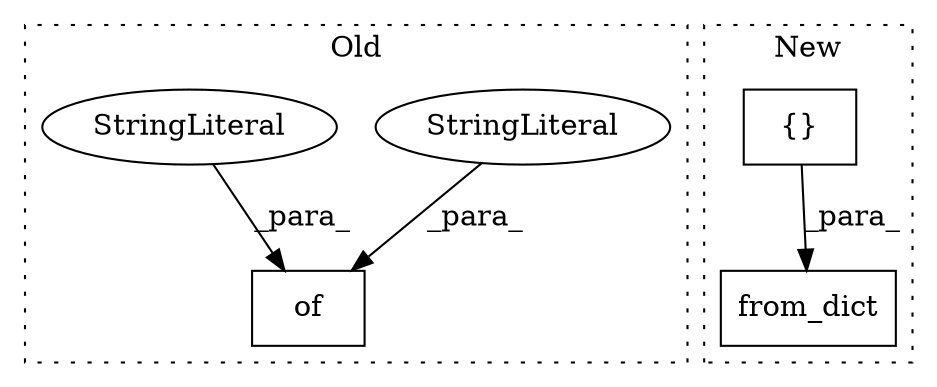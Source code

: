 digraph G {
subgraph cluster0 {
1 [label="of" a="32" s="1458,2306" l="3,1" shape="box"];
3 [label="StringLiteral" a="45" s="2000" l="12" shape="ellipse"];
4 [label="StringLiteral" a="45" s="1900" l="8" shape="ellipse"];
label = "Old";
style="dotted";
}
subgraph cluster1 {
2 [label="from_dict" a="32" s="2858,2874" l="10,1" shape="box"];
5 [label="{}" a="4" s="1631,2505" l="1,1" shape="box"];
label = "New";
style="dotted";
}
3 -> 1 [label="_para_"];
4 -> 1 [label="_para_"];
5 -> 2 [label="_para_"];
}
